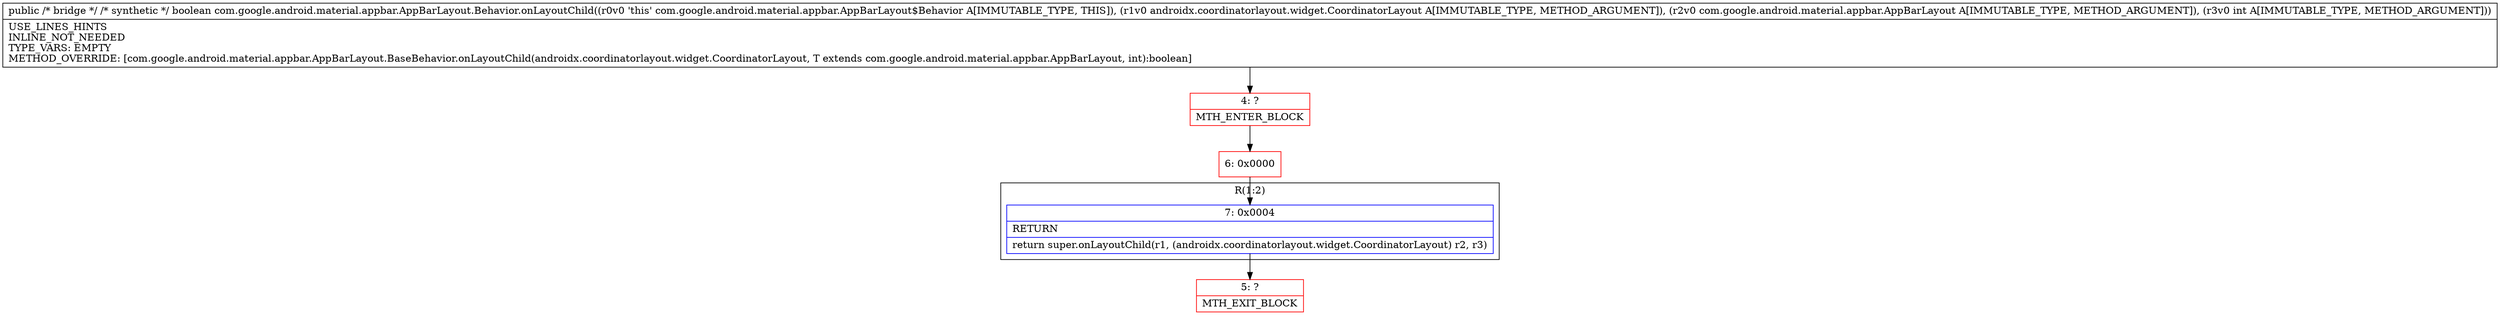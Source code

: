 digraph "CFG forcom.google.android.material.appbar.AppBarLayout.Behavior.onLayoutChild(Landroidx\/coordinatorlayout\/widget\/CoordinatorLayout;Lcom\/google\/android\/material\/appbar\/AppBarLayout;I)Z" {
subgraph cluster_Region_51229692 {
label = "R(1:2)";
node [shape=record,color=blue];
Node_7 [shape=record,label="{7\:\ 0x0004|RETURN\l|return super.onLayoutChild(r1, (androidx.coordinatorlayout.widget.CoordinatorLayout) r2, r3)\l}"];
}
Node_4 [shape=record,color=red,label="{4\:\ ?|MTH_ENTER_BLOCK\l}"];
Node_6 [shape=record,color=red,label="{6\:\ 0x0000}"];
Node_5 [shape=record,color=red,label="{5\:\ ?|MTH_EXIT_BLOCK\l}"];
MethodNode[shape=record,label="{public \/* bridge *\/ \/* synthetic *\/ boolean com.google.android.material.appbar.AppBarLayout.Behavior.onLayoutChild((r0v0 'this' com.google.android.material.appbar.AppBarLayout$Behavior A[IMMUTABLE_TYPE, THIS]), (r1v0 androidx.coordinatorlayout.widget.CoordinatorLayout A[IMMUTABLE_TYPE, METHOD_ARGUMENT]), (r2v0 com.google.android.material.appbar.AppBarLayout A[IMMUTABLE_TYPE, METHOD_ARGUMENT]), (r3v0 int A[IMMUTABLE_TYPE, METHOD_ARGUMENT]))  | USE_LINES_HINTS\lINLINE_NOT_NEEDED\lTYPE_VARS: EMPTY\lMETHOD_OVERRIDE: [com.google.android.material.appbar.AppBarLayout.BaseBehavior.onLayoutChild(androidx.coordinatorlayout.widget.CoordinatorLayout, T extends com.google.android.material.appbar.AppBarLayout, int):boolean]\l}"];
MethodNode -> Node_4;Node_7 -> Node_5;
Node_4 -> Node_6;
Node_6 -> Node_7;
}

